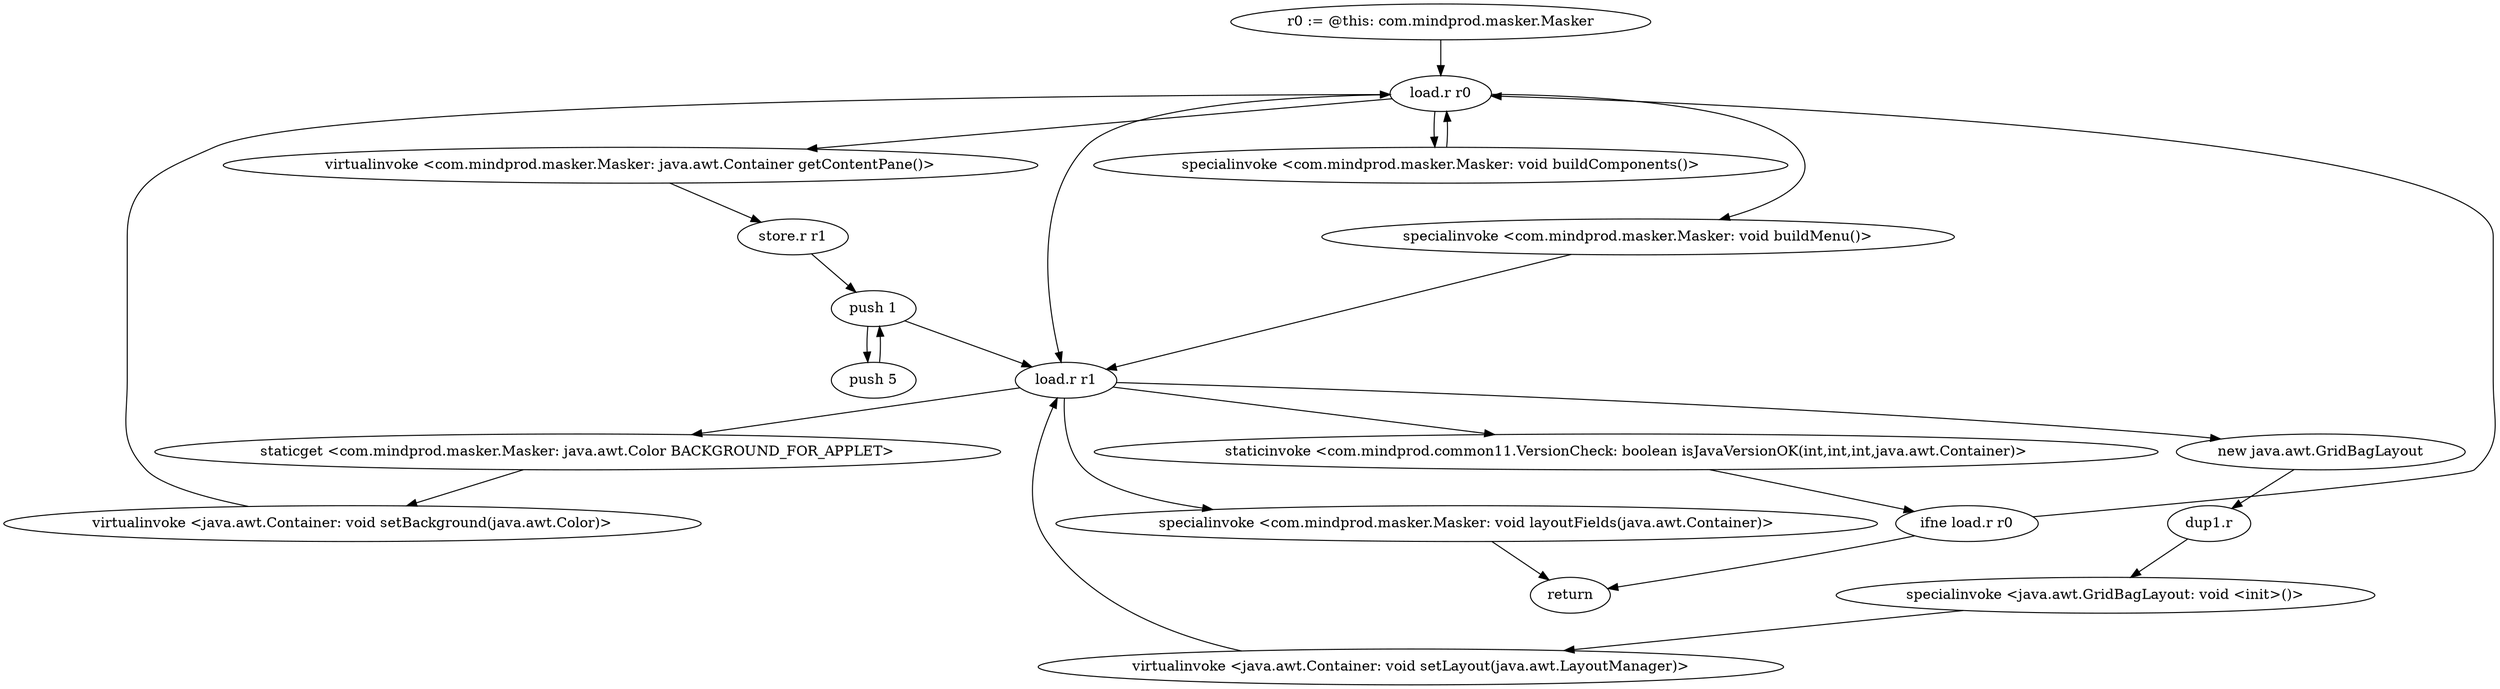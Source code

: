 digraph "" {
    "r0 := @this: com.mindprod.masker.Masker"
    "load.r r0"
    "r0 := @this: com.mindprod.masker.Masker"->"load.r r0";
    "virtualinvoke <com.mindprod.masker.Masker: java.awt.Container getContentPane()>"
    "load.r r0"->"virtualinvoke <com.mindprod.masker.Masker: java.awt.Container getContentPane()>";
    "store.r r1"
    "virtualinvoke <com.mindprod.masker.Masker: java.awt.Container getContentPane()>"->"store.r r1";
    "push 1"
    "store.r r1"->"push 1";
    "push 5"
    "push 1"->"push 5";
    "push 5"->"push 1";
    "load.r r1"
    "push 1"->"load.r r1";
    "staticinvoke <com.mindprod.common11.VersionCheck: boolean isJavaVersionOK(int,int,int,java.awt.Container)>"
    "load.r r1"->"staticinvoke <com.mindprod.common11.VersionCheck: boolean isJavaVersionOK(int,int,int,java.awt.Container)>";
    "ifne load.r r0"
    "staticinvoke <com.mindprod.common11.VersionCheck: boolean isJavaVersionOK(int,int,int,java.awt.Container)>"->"ifne load.r r0";
    "return"
    "ifne load.r r0"->"return";
    "ifne load.r r0"->"load.r r0";
    "specialinvoke <com.mindprod.masker.Masker: void buildMenu()>"
    "load.r r0"->"specialinvoke <com.mindprod.masker.Masker: void buildMenu()>";
    "specialinvoke <com.mindprod.masker.Masker: void buildMenu()>"->"load.r r1";
    "new java.awt.GridBagLayout"
    "load.r r1"->"new java.awt.GridBagLayout";
    "dup1.r"
    "new java.awt.GridBagLayout"->"dup1.r";
    "specialinvoke <java.awt.GridBagLayout: void <init>()>"
    "dup1.r"->"specialinvoke <java.awt.GridBagLayout: void <init>()>";
    "virtualinvoke <java.awt.Container: void setLayout(java.awt.LayoutManager)>"
    "specialinvoke <java.awt.GridBagLayout: void <init>()>"->"virtualinvoke <java.awt.Container: void setLayout(java.awt.LayoutManager)>";
    "virtualinvoke <java.awt.Container: void setLayout(java.awt.LayoutManager)>"->"load.r r1";
    "staticget <com.mindprod.masker.Masker: java.awt.Color BACKGROUND_FOR_APPLET>"
    "load.r r1"->"staticget <com.mindprod.masker.Masker: java.awt.Color BACKGROUND_FOR_APPLET>";
    "virtualinvoke <java.awt.Container: void setBackground(java.awt.Color)>"
    "staticget <com.mindprod.masker.Masker: java.awt.Color BACKGROUND_FOR_APPLET>"->"virtualinvoke <java.awt.Container: void setBackground(java.awt.Color)>";
    "virtualinvoke <java.awt.Container: void setBackground(java.awt.Color)>"->"load.r r0";
    "specialinvoke <com.mindprod.masker.Masker: void buildComponents()>"
    "load.r r0"->"specialinvoke <com.mindprod.masker.Masker: void buildComponents()>";
    "specialinvoke <com.mindprod.masker.Masker: void buildComponents()>"->"load.r r0";
    "load.r r0"->"load.r r1";
    "specialinvoke <com.mindprod.masker.Masker: void layoutFields(java.awt.Container)>"
    "load.r r1"->"specialinvoke <com.mindprod.masker.Masker: void layoutFields(java.awt.Container)>";
    "specialinvoke <com.mindprod.masker.Masker: void layoutFields(java.awt.Container)>"->"return";
}
